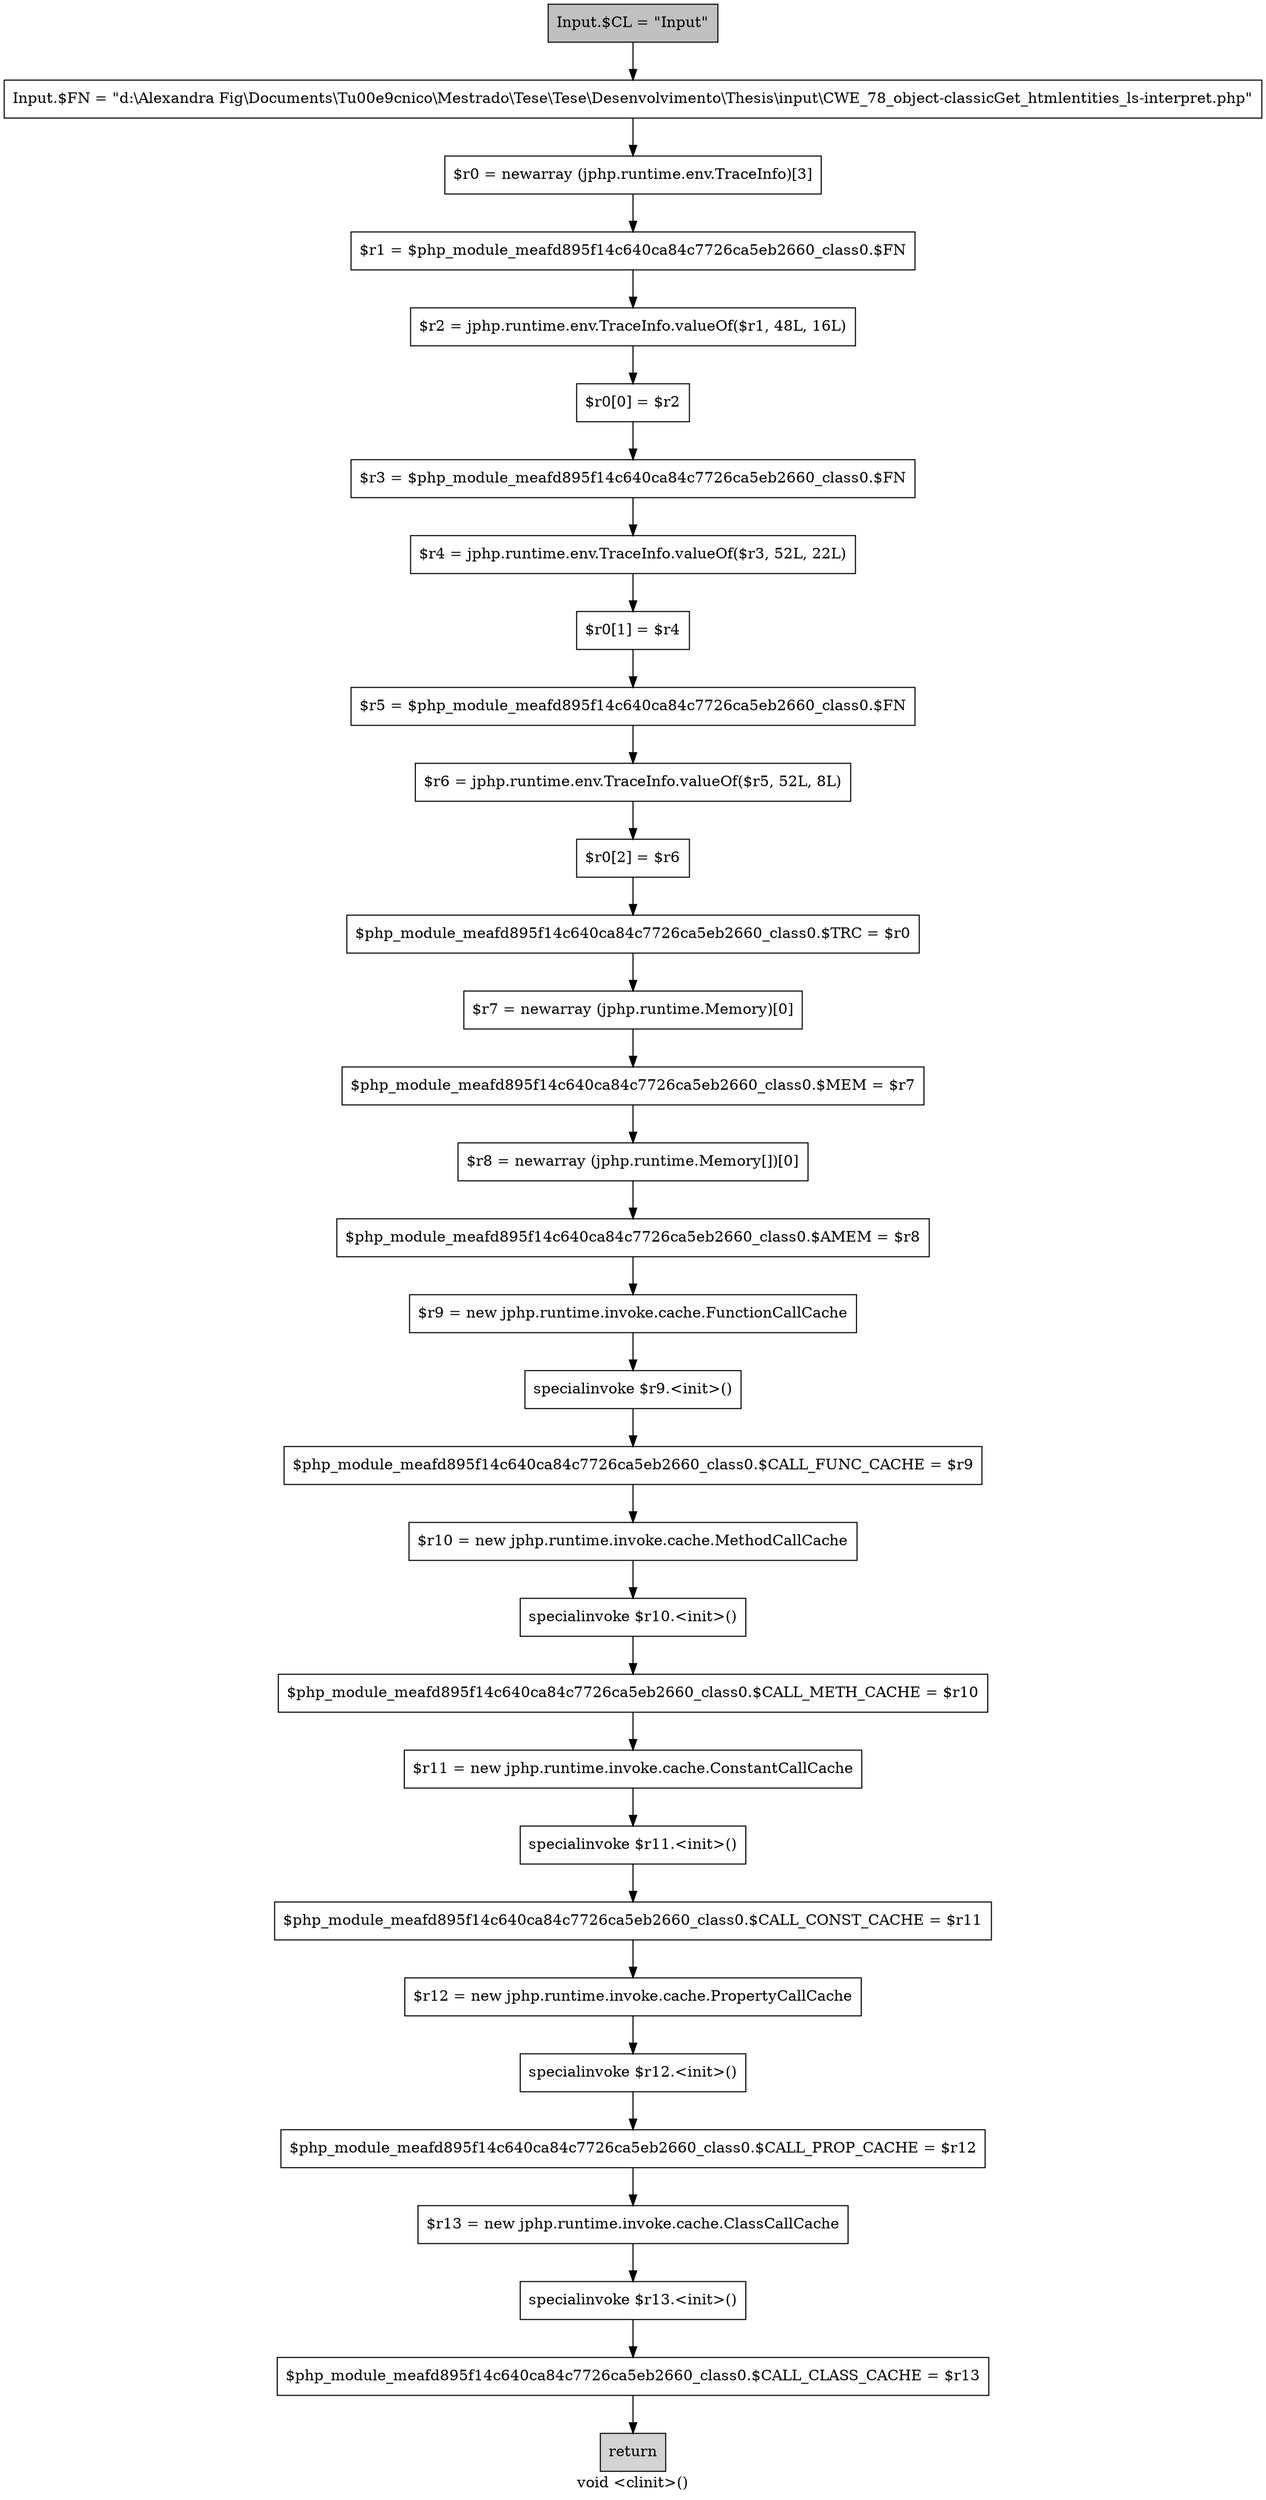 digraph "void <clinit>()" {
    label="void <clinit>()";
    node [shape=box];
    "0" [style=filled,fillcolor=gray,label="Input.$CL = \"Input\"",];
    "1" [label="Input.$FN = \"d:\\Alexandra Fig\\Documents\\T\u00e9cnico\\Mestrado\\Tese\\Tese\\Desenvolvimento\\Thesis\\input\\CWE_78_object-classicGet_htmlentities_ls-interpret.php\"",];
    "0"->"1";
    "2" [label="$r0 = newarray (jphp.runtime.env.TraceInfo)[3]",];
    "1"->"2";
    "3" [label="$r1 = $php_module_meafd895f14c640ca84c7726ca5eb2660_class0.$FN",];
    "2"->"3";
    "4" [label="$r2 = jphp.runtime.env.TraceInfo.valueOf($r1, 48L, 16L)",];
    "3"->"4";
    "5" [label="$r0[0] = $r2",];
    "4"->"5";
    "6" [label="$r3 = $php_module_meafd895f14c640ca84c7726ca5eb2660_class0.$FN",];
    "5"->"6";
    "7" [label="$r4 = jphp.runtime.env.TraceInfo.valueOf($r3, 52L, 22L)",];
    "6"->"7";
    "8" [label="$r0[1] = $r4",];
    "7"->"8";
    "9" [label="$r5 = $php_module_meafd895f14c640ca84c7726ca5eb2660_class0.$FN",];
    "8"->"9";
    "10" [label="$r6 = jphp.runtime.env.TraceInfo.valueOf($r5, 52L, 8L)",];
    "9"->"10";
    "11" [label="$r0[2] = $r6",];
    "10"->"11";
    "12" [label="$php_module_meafd895f14c640ca84c7726ca5eb2660_class0.$TRC = $r0",];
    "11"->"12";
    "13" [label="$r7 = newarray (jphp.runtime.Memory)[0]",];
    "12"->"13";
    "14" [label="$php_module_meafd895f14c640ca84c7726ca5eb2660_class0.$MEM = $r7",];
    "13"->"14";
    "15" [label="$r8 = newarray (jphp.runtime.Memory[])[0]",];
    "14"->"15";
    "16" [label="$php_module_meafd895f14c640ca84c7726ca5eb2660_class0.$AMEM = $r8",];
    "15"->"16";
    "17" [label="$r9 = new jphp.runtime.invoke.cache.FunctionCallCache",];
    "16"->"17";
    "18" [label="specialinvoke $r9.<init>()",];
    "17"->"18";
    "19" [label="$php_module_meafd895f14c640ca84c7726ca5eb2660_class0.$CALL_FUNC_CACHE = $r9",];
    "18"->"19";
    "20" [label="$r10 = new jphp.runtime.invoke.cache.MethodCallCache",];
    "19"->"20";
    "21" [label="specialinvoke $r10.<init>()",];
    "20"->"21";
    "22" [label="$php_module_meafd895f14c640ca84c7726ca5eb2660_class0.$CALL_METH_CACHE = $r10",];
    "21"->"22";
    "23" [label="$r11 = new jphp.runtime.invoke.cache.ConstantCallCache",];
    "22"->"23";
    "24" [label="specialinvoke $r11.<init>()",];
    "23"->"24";
    "25" [label="$php_module_meafd895f14c640ca84c7726ca5eb2660_class0.$CALL_CONST_CACHE = $r11",];
    "24"->"25";
    "26" [label="$r12 = new jphp.runtime.invoke.cache.PropertyCallCache",];
    "25"->"26";
    "27" [label="specialinvoke $r12.<init>()",];
    "26"->"27";
    "28" [label="$php_module_meafd895f14c640ca84c7726ca5eb2660_class0.$CALL_PROP_CACHE = $r12",];
    "27"->"28";
    "29" [label="$r13 = new jphp.runtime.invoke.cache.ClassCallCache",];
    "28"->"29";
    "30" [label="specialinvoke $r13.<init>()",];
    "29"->"30";
    "31" [label="$php_module_meafd895f14c640ca84c7726ca5eb2660_class0.$CALL_CLASS_CACHE = $r13",];
    "30"->"31";
    "32" [style=filled,fillcolor=lightgray,label="return",];
    "31"->"32";
}
